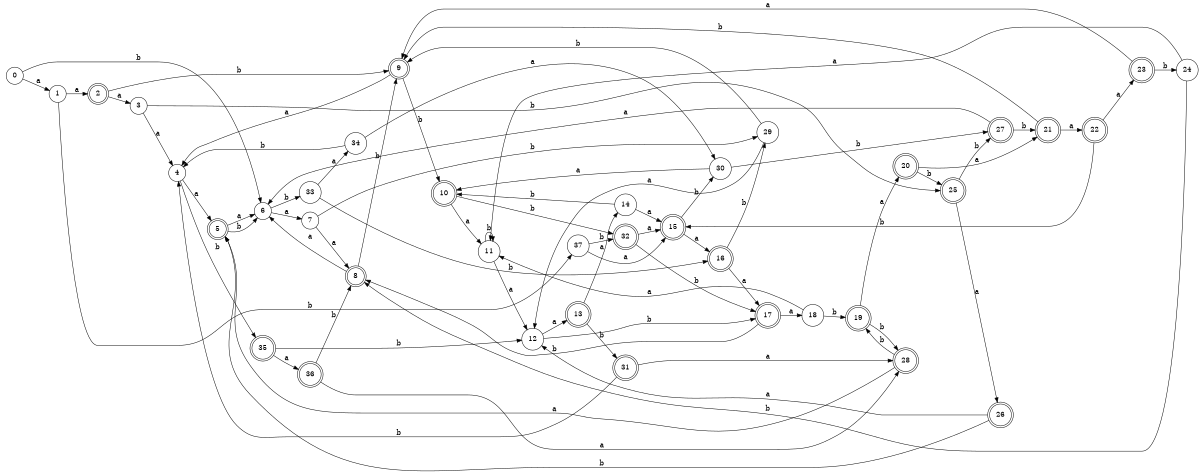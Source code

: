 digraph n31_9 {
__start0 [label="" shape="none"];

rankdir=LR;
size="8,5";

s0 [style="filled", color="black", fillcolor="white" shape="circle", label="0"];
s1 [style="filled", color="black", fillcolor="white" shape="circle", label="1"];
s2 [style="rounded,filled", color="black", fillcolor="white" shape="doublecircle", label="2"];
s3 [style="filled", color="black", fillcolor="white" shape="circle", label="3"];
s4 [style="filled", color="black", fillcolor="white" shape="circle", label="4"];
s5 [style="rounded,filled", color="black", fillcolor="white" shape="doublecircle", label="5"];
s6 [style="filled", color="black", fillcolor="white" shape="circle", label="6"];
s7 [style="filled", color="black", fillcolor="white" shape="circle", label="7"];
s8 [style="rounded,filled", color="black", fillcolor="white" shape="doublecircle", label="8"];
s9 [style="rounded,filled", color="black", fillcolor="white" shape="doublecircle", label="9"];
s10 [style="rounded,filled", color="black", fillcolor="white" shape="doublecircle", label="10"];
s11 [style="filled", color="black", fillcolor="white" shape="circle", label="11"];
s12 [style="filled", color="black", fillcolor="white" shape="circle", label="12"];
s13 [style="rounded,filled", color="black", fillcolor="white" shape="doublecircle", label="13"];
s14 [style="filled", color="black", fillcolor="white" shape="circle", label="14"];
s15 [style="rounded,filled", color="black", fillcolor="white" shape="doublecircle", label="15"];
s16 [style="rounded,filled", color="black", fillcolor="white" shape="doublecircle", label="16"];
s17 [style="rounded,filled", color="black", fillcolor="white" shape="doublecircle", label="17"];
s18 [style="filled", color="black", fillcolor="white" shape="circle", label="18"];
s19 [style="rounded,filled", color="black", fillcolor="white" shape="doublecircle", label="19"];
s20 [style="rounded,filled", color="black", fillcolor="white" shape="doublecircle", label="20"];
s21 [style="rounded,filled", color="black", fillcolor="white" shape="doublecircle", label="21"];
s22 [style="rounded,filled", color="black", fillcolor="white" shape="doublecircle", label="22"];
s23 [style="rounded,filled", color="black", fillcolor="white" shape="doublecircle", label="23"];
s24 [style="filled", color="black", fillcolor="white" shape="circle", label="24"];
s25 [style="rounded,filled", color="black", fillcolor="white" shape="doublecircle", label="25"];
s26 [style="rounded,filled", color="black", fillcolor="white" shape="doublecircle", label="26"];
s27 [style="rounded,filled", color="black", fillcolor="white" shape="doublecircle", label="27"];
s28 [style="rounded,filled", color="black", fillcolor="white" shape="doublecircle", label="28"];
s29 [style="filled", color="black", fillcolor="white" shape="circle", label="29"];
s30 [style="filled", color="black", fillcolor="white" shape="circle", label="30"];
s31 [style="rounded,filled", color="black", fillcolor="white" shape="doublecircle", label="31"];
s32 [style="rounded,filled", color="black", fillcolor="white" shape="doublecircle", label="32"];
s33 [style="filled", color="black", fillcolor="white" shape="circle", label="33"];
s34 [style="filled", color="black", fillcolor="white" shape="circle", label="34"];
s35 [style="rounded,filled", color="black", fillcolor="white" shape="doublecircle", label="35"];
s36 [style="rounded,filled", color="black", fillcolor="white" shape="doublecircle", label="36"];
s37 [style="filled", color="black", fillcolor="white" shape="circle", label="37"];
s0 -> s1 [label="a"];
s0 -> s6 [label="b"];
s1 -> s2 [label="a"];
s1 -> s37 [label="b"];
s2 -> s3 [label="a"];
s2 -> s9 [label="b"];
s3 -> s4 [label="a"];
s3 -> s25 [label="b"];
s4 -> s5 [label="a"];
s4 -> s35 [label="b"];
s5 -> s6 [label="a"];
s5 -> s6 [label="b"];
s6 -> s7 [label="a"];
s6 -> s33 [label="b"];
s7 -> s8 [label="a"];
s7 -> s29 [label="b"];
s8 -> s6 [label="a"];
s8 -> s9 [label="b"];
s9 -> s4 [label="a"];
s9 -> s10 [label="b"];
s10 -> s11 [label="a"];
s10 -> s32 [label="b"];
s11 -> s12 [label="a"];
s11 -> s11 [label="b"];
s12 -> s13 [label="a"];
s12 -> s17 [label="b"];
s13 -> s14 [label="a"];
s13 -> s31 [label="b"];
s14 -> s15 [label="a"];
s14 -> s10 [label="b"];
s15 -> s16 [label="a"];
s15 -> s30 [label="b"];
s16 -> s17 [label="a"];
s16 -> s29 [label="b"];
s17 -> s18 [label="a"];
s17 -> s8 [label="b"];
s18 -> s11 [label="a"];
s18 -> s19 [label="b"];
s19 -> s20 [label="a"];
s19 -> s28 [label="b"];
s20 -> s21 [label="a"];
s20 -> s25 [label="b"];
s21 -> s22 [label="a"];
s21 -> s9 [label="b"];
s22 -> s23 [label="a"];
s22 -> s15 [label="b"];
s23 -> s9 [label="a"];
s23 -> s24 [label="b"];
s24 -> s11 [label="a"];
s24 -> s8 [label="b"];
s25 -> s26 [label="a"];
s25 -> s27 [label="b"];
s26 -> s12 [label="a"];
s26 -> s5 [label="b"];
s27 -> s6 [label="a"];
s27 -> s21 [label="b"];
s28 -> s5 [label="a"];
s28 -> s19 [label="b"];
s29 -> s12 [label="a"];
s29 -> s9 [label="b"];
s30 -> s10 [label="a"];
s30 -> s27 [label="b"];
s31 -> s28 [label="a"];
s31 -> s4 [label="b"];
s32 -> s15 [label="a"];
s32 -> s17 [label="b"];
s33 -> s34 [label="a"];
s33 -> s16 [label="b"];
s34 -> s30 [label="a"];
s34 -> s4 [label="b"];
s35 -> s36 [label="a"];
s35 -> s12 [label="b"];
s36 -> s28 [label="a"];
s36 -> s8 [label="b"];
s37 -> s15 [label="a"];
s37 -> s32 [label="b"];

}